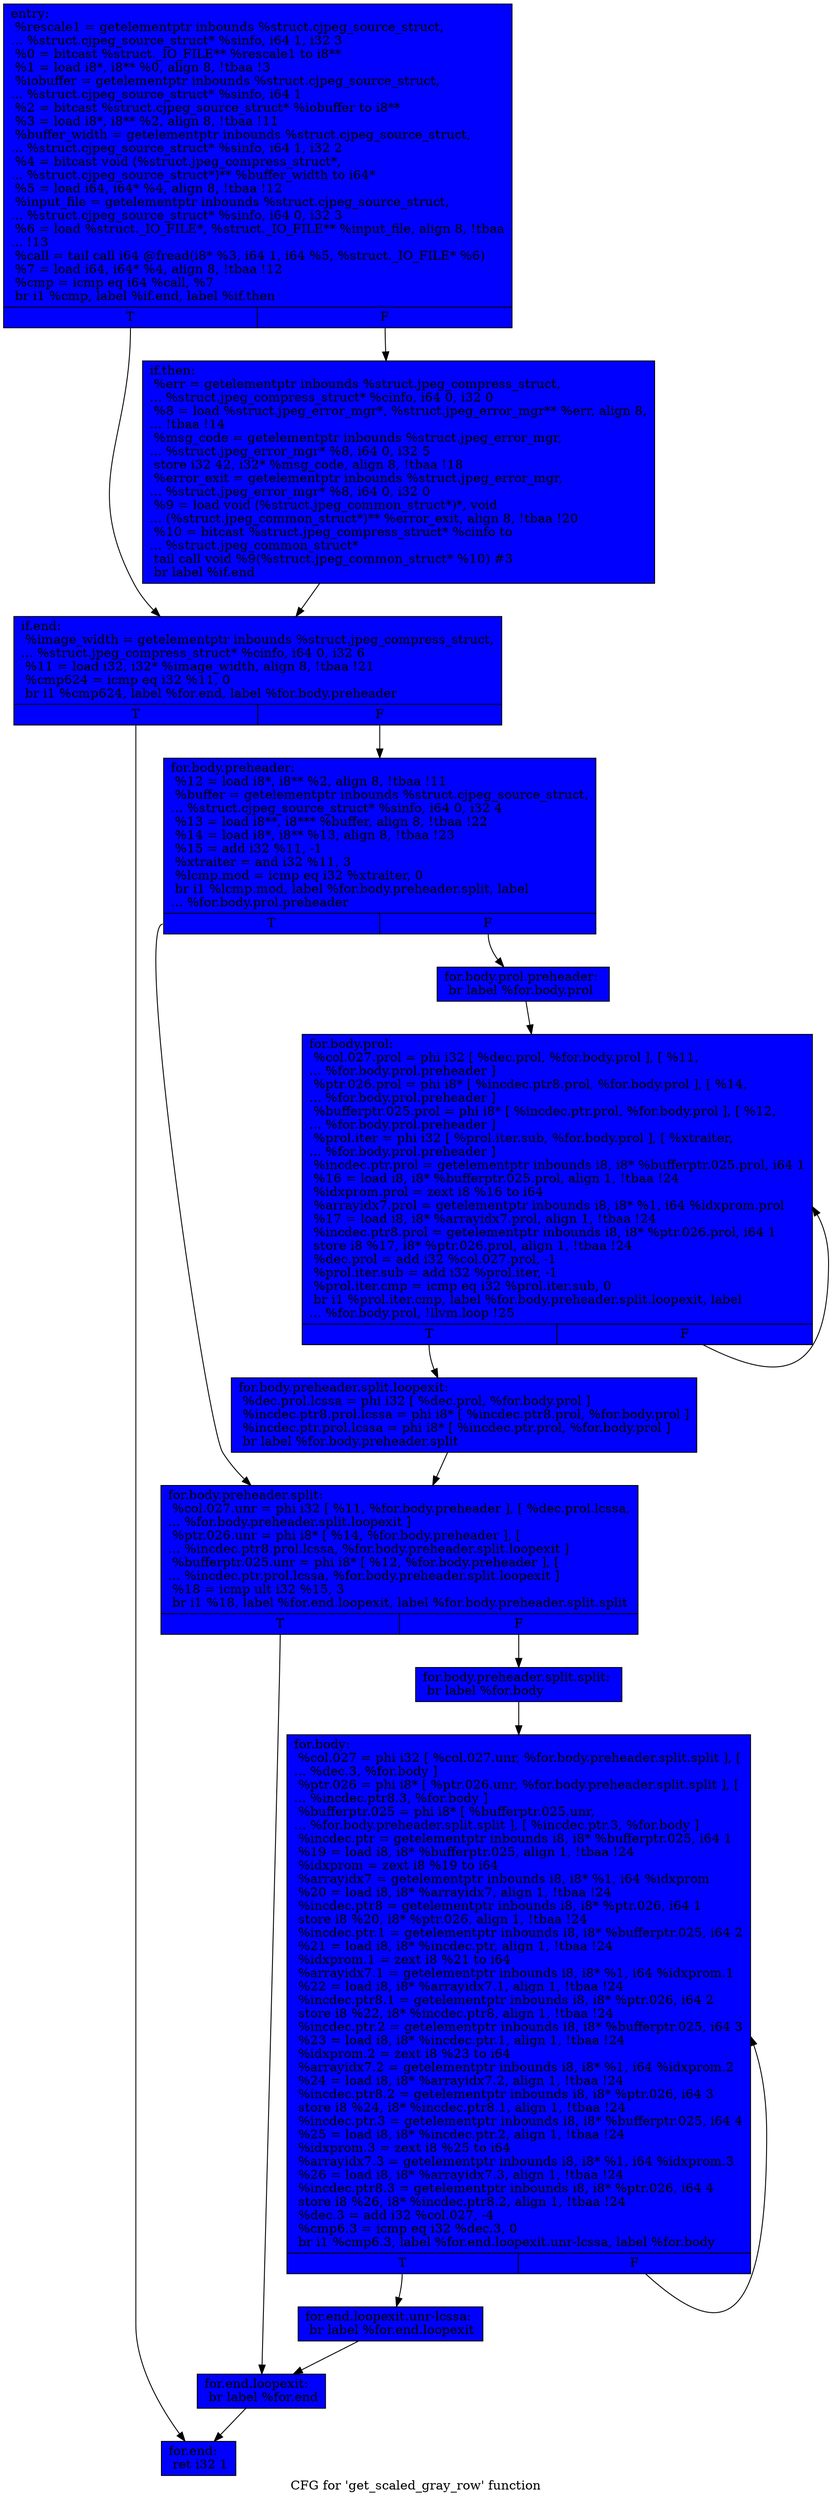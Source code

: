 digraph "CFG for 'get_scaled_gray_row' function" {
	label="CFG for 'get_scaled_gray_row' function";

	Node0x582f8a0 [shape=record, style = filled, fillcolor = blue, label="{entry:\l  %rescale1 = getelementptr inbounds %struct.cjpeg_source_struct,\l... %struct.cjpeg_source_struct* %sinfo, i64 1, i32 3\l  %0 = bitcast %struct._IO_FILE** %rescale1 to i8**\l  %1 = load i8*, i8** %0, align 8, !tbaa !3\l  %iobuffer = getelementptr inbounds %struct.cjpeg_source_struct,\l... %struct.cjpeg_source_struct* %sinfo, i64 1\l  %2 = bitcast %struct.cjpeg_source_struct* %iobuffer to i8**\l  %3 = load i8*, i8** %2, align 8, !tbaa !11\l  %buffer_width = getelementptr inbounds %struct.cjpeg_source_struct,\l... %struct.cjpeg_source_struct* %sinfo, i64 1, i32 2\l  %4 = bitcast void (%struct.jpeg_compress_struct*,\l... %struct.cjpeg_source_struct*)** %buffer_width to i64*\l  %5 = load i64, i64* %4, align 8, !tbaa !12\l  %input_file = getelementptr inbounds %struct.cjpeg_source_struct,\l... %struct.cjpeg_source_struct* %sinfo, i64 0, i32 3\l  %6 = load %struct._IO_FILE*, %struct._IO_FILE** %input_file, align 8, !tbaa\l... !13\l  %call = tail call i64 @fread(i8* %3, i64 1, i64 %5, %struct._IO_FILE* %6)\l  %7 = load i64, i64* %4, align 8, !tbaa !12\l  %cmp = icmp eq i64 %call, %7\l  br i1 %cmp, label %if.end, label %if.then\l|{<s0>T|<s1>F}}"];
	Node0x582f8a0:s0 -> Node0x58300d0;
	Node0x582f8a0:s1 -> Node0x58301a0;
	Node0x58301a0 [shape=record, style = filled, fillcolor = blue, label="{if.then:                                          \l  %err = getelementptr inbounds %struct.jpeg_compress_struct,\l... %struct.jpeg_compress_struct* %cinfo, i64 0, i32 0\l  %8 = load %struct.jpeg_error_mgr*, %struct.jpeg_error_mgr** %err, align 8,\l... !tbaa !14\l  %msg_code = getelementptr inbounds %struct.jpeg_error_mgr,\l... %struct.jpeg_error_mgr* %8, i64 0, i32 5\l  store i32 42, i32* %msg_code, align 8, !tbaa !18\l  %error_exit = getelementptr inbounds %struct.jpeg_error_mgr,\l... %struct.jpeg_error_mgr* %8, i64 0, i32 0\l  %9 = load void (%struct.jpeg_common_struct*)*, void\l... (%struct.jpeg_common_struct*)** %error_exit, align 8, !tbaa !20\l  %10 = bitcast %struct.jpeg_compress_struct* %cinfo to\l... %struct.jpeg_common_struct*\l  tail call void %9(%struct.jpeg_common_struct* %10) #3\l  br label %if.end\l}"];
	Node0x58301a0 -> Node0x58300d0;
	Node0x58300d0 [shape=record, style = filled, fillcolor = blue, label="{if.end:                                           \l  %image_width = getelementptr inbounds %struct.jpeg_compress_struct,\l... %struct.jpeg_compress_struct* %cinfo, i64 0, i32 6\l  %11 = load i32, i32* %image_width, align 8, !tbaa !21\l  %cmp624 = icmp eq i32 %11, 0\l  br i1 %cmp624, label %for.end, label %for.body.preheader\l|{<s0>T|<s1>F}}"];
	Node0x58300d0:s0 -> Node0x5830a40;
	Node0x58300d0:s1 -> Node0x5830b40;
	Node0x5830b40 [shape=record, style = filled, fillcolor = blue, label="{for.body.preheader:                               \l  %12 = load i8*, i8** %2, align 8, !tbaa !11\l  %buffer = getelementptr inbounds %struct.cjpeg_source_struct,\l... %struct.cjpeg_source_struct* %sinfo, i64 0, i32 4\l  %13 = load i8**, i8*** %buffer, align 8, !tbaa !22\l  %14 = load i8*, i8** %13, align 8, !tbaa !23\l  %15 = add i32 %11, -1\l  %xtraiter = and i32 %11, 3\l  %lcmp.mod = icmp eq i32 %xtraiter, 0\l  br i1 %lcmp.mod, label %for.body.preheader.split, label\l... %for.body.prol.preheader\l|{<s0>T|<s1>F}}"];
	Node0x5830b40:s0 -> Node0x5831040;
	Node0x5830b40:s1 -> Node0x5831160;
	Node0x5831160 [shape=record, style = filled, fillcolor = blue, label="{for.body.prol.preheader:                          \l  br label %for.body.prol\l}"];
	Node0x5831160 -> Node0x58312f0;
	Node0x58312f0 [shape=record, style = filled, fillcolor = blue, label="{for.body.prol:                                    \l  %col.027.prol = phi i32 [ %dec.prol, %for.body.prol ], [ %11,\l... %for.body.prol.preheader ]\l  %ptr.026.prol = phi i8* [ %incdec.ptr8.prol, %for.body.prol ], [ %14,\l... %for.body.prol.preheader ]\l  %bufferptr.025.prol = phi i8* [ %incdec.ptr.prol, %for.body.prol ], [ %12,\l... %for.body.prol.preheader ]\l  %prol.iter = phi i32 [ %prol.iter.sub, %for.body.prol ], [ %xtraiter,\l... %for.body.prol.preheader ]\l  %incdec.ptr.prol = getelementptr inbounds i8, i8* %bufferptr.025.prol, i64 1\l  %16 = load i8, i8* %bufferptr.025.prol, align 1, !tbaa !24\l  %idxprom.prol = zext i8 %16 to i64\l  %arrayidx7.prol = getelementptr inbounds i8, i8* %1, i64 %idxprom.prol\l  %17 = load i8, i8* %arrayidx7.prol, align 1, !tbaa !24\l  %incdec.ptr8.prol = getelementptr inbounds i8, i8* %ptr.026.prol, i64 1\l  store i8 %17, i8* %ptr.026.prol, align 1, !tbaa !24\l  %dec.prol = add i32 %col.027.prol, -1\l  %prol.iter.sub = add i32 %prol.iter, -1\l  %prol.iter.cmp = icmp eq i32 %prol.iter.sub, 0\l  br i1 %prol.iter.cmp, label %for.body.preheader.split.loopexit, label\l... %for.body.prol, !llvm.loop !25\l|{<s0>T|<s1>F}}"];
	Node0x58312f0:s0 -> Node0x5832140;
	Node0x58312f0:s1 -> Node0x58312f0;
	Node0x5832140 [shape=record, style = filled, fillcolor = blue, label="{for.body.preheader.split.loopexit:                \l  %dec.prol.lcssa = phi i32 [ %dec.prol, %for.body.prol ]\l  %incdec.ptr8.prol.lcssa = phi i8* [ %incdec.ptr8.prol, %for.body.prol ]\l  %incdec.ptr.prol.lcssa = phi i8* [ %incdec.ptr.prol, %for.body.prol ]\l  br label %for.body.preheader.split\l}"];
	Node0x5832140 -> Node0x5831040;
	Node0x5831040 [shape=record, style = filled, fillcolor = blue, label="{for.body.preheader.split:                         \l  %col.027.unr = phi i32 [ %11, %for.body.preheader ], [ %dec.prol.lcssa,\l... %for.body.preheader.split.loopexit ]\l  %ptr.026.unr = phi i8* [ %14, %for.body.preheader ], [\l... %incdec.ptr8.prol.lcssa, %for.body.preheader.split.loopexit ]\l  %bufferptr.025.unr = phi i8* [ %12, %for.body.preheader ], [\l... %incdec.ptr.prol.lcssa, %for.body.preheader.split.loopexit ]\l  %18 = icmp ult i32 %15, 3\l  br i1 %18, label %for.end.loopexit, label %for.body.preheader.split.split\l|{<s0>T|<s1>F}}"];
	Node0x5831040:s0 -> Node0x5832740;
	Node0x5831040:s1 -> Node0x5832840;
	Node0x5832840 [shape=record, style = filled, fillcolor = blue, label="{for.body.preheader.split.split:                   \l  br label %for.body\l}"];
	Node0x5832840 -> Node0x58329b0;
	Node0x58329b0 [shape=record, style = filled, fillcolor = blue, label="{for.body:                                         \l  %col.027 = phi i32 [ %col.027.unr, %for.body.preheader.split.split ], [\l... %dec.3, %for.body ]\l  %ptr.026 = phi i8* [ %ptr.026.unr, %for.body.preheader.split.split ], [\l... %incdec.ptr8.3, %for.body ]\l  %bufferptr.025 = phi i8* [ %bufferptr.025.unr,\l... %for.body.preheader.split.split ], [ %incdec.ptr.3, %for.body ]\l  %incdec.ptr = getelementptr inbounds i8, i8* %bufferptr.025, i64 1\l  %19 = load i8, i8* %bufferptr.025, align 1, !tbaa !24\l  %idxprom = zext i8 %19 to i64\l  %arrayidx7 = getelementptr inbounds i8, i8* %1, i64 %idxprom\l  %20 = load i8, i8* %arrayidx7, align 1, !tbaa !24\l  %incdec.ptr8 = getelementptr inbounds i8, i8* %ptr.026, i64 1\l  store i8 %20, i8* %ptr.026, align 1, !tbaa !24\l  %incdec.ptr.1 = getelementptr inbounds i8, i8* %bufferptr.025, i64 2\l  %21 = load i8, i8* %incdec.ptr, align 1, !tbaa !24\l  %idxprom.1 = zext i8 %21 to i64\l  %arrayidx7.1 = getelementptr inbounds i8, i8* %1, i64 %idxprom.1\l  %22 = load i8, i8* %arrayidx7.1, align 1, !tbaa !24\l  %incdec.ptr8.1 = getelementptr inbounds i8, i8* %ptr.026, i64 2\l  store i8 %22, i8* %incdec.ptr8, align 1, !tbaa !24\l  %incdec.ptr.2 = getelementptr inbounds i8, i8* %bufferptr.025, i64 3\l  %23 = load i8, i8* %incdec.ptr.1, align 1, !tbaa !24\l  %idxprom.2 = zext i8 %23 to i64\l  %arrayidx7.2 = getelementptr inbounds i8, i8* %1, i64 %idxprom.2\l  %24 = load i8, i8* %arrayidx7.2, align 1, !tbaa !24\l  %incdec.ptr8.2 = getelementptr inbounds i8, i8* %ptr.026, i64 3\l  store i8 %24, i8* %incdec.ptr8.1, align 1, !tbaa !24\l  %incdec.ptr.3 = getelementptr inbounds i8, i8* %bufferptr.025, i64 4\l  %25 = load i8, i8* %incdec.ptr.2, align 1, !tbaa !24\l  %idxprom.3 = zext i8 %25 to i64\l  %arrayidx7.3 = getelementptr inbounds i8, i8* %1, i64 %idxprom.3\l  %26 = load i8, i8* %arrayidx7.3, align 1, !tbaa !24\l  %incdec.ptr8.3 = getelementptr inbounds i8, i8* %ptr.026, i64 4\l  store i8 %26, i8* %incdec.ptr8.2, align 1, !tbaa !24\l  %dec.3 = add i32 %col.027, -4\l  %cmp6.3 = icmp eq i32 %dec.3, 0\l  br i1 %cmp6.3, label %for.end.loopexit.unr-lcssa, label %for.body\l|{<s0>T|<s1>F}}"];
	Node0x58329b0:s0 -> Node0x5810090;
	Node0x58329b0:s1 -> Node0x58329b0;
	Node0x5810090 [shape=record, style = filled, fillcolor = blue, label="{for.end.loopexit.unr-lcssa:                       \l  br label %for.end.loopexit\l}"];
	Node0x5810090 -> Node0x5832740;
	Node0x5832740 [shape=record, style = filled, fillcolor = blue, label="{for.end.loopexit:                                 \l  br label %for.end\l}"];
	Node0x5832740 -> Node0x5830a40;
	Node0x5830a40 [shape=record, style = filled, fillcolor = blue, label="{for.end:                                          \l  ret i32 1\l}"];
}
